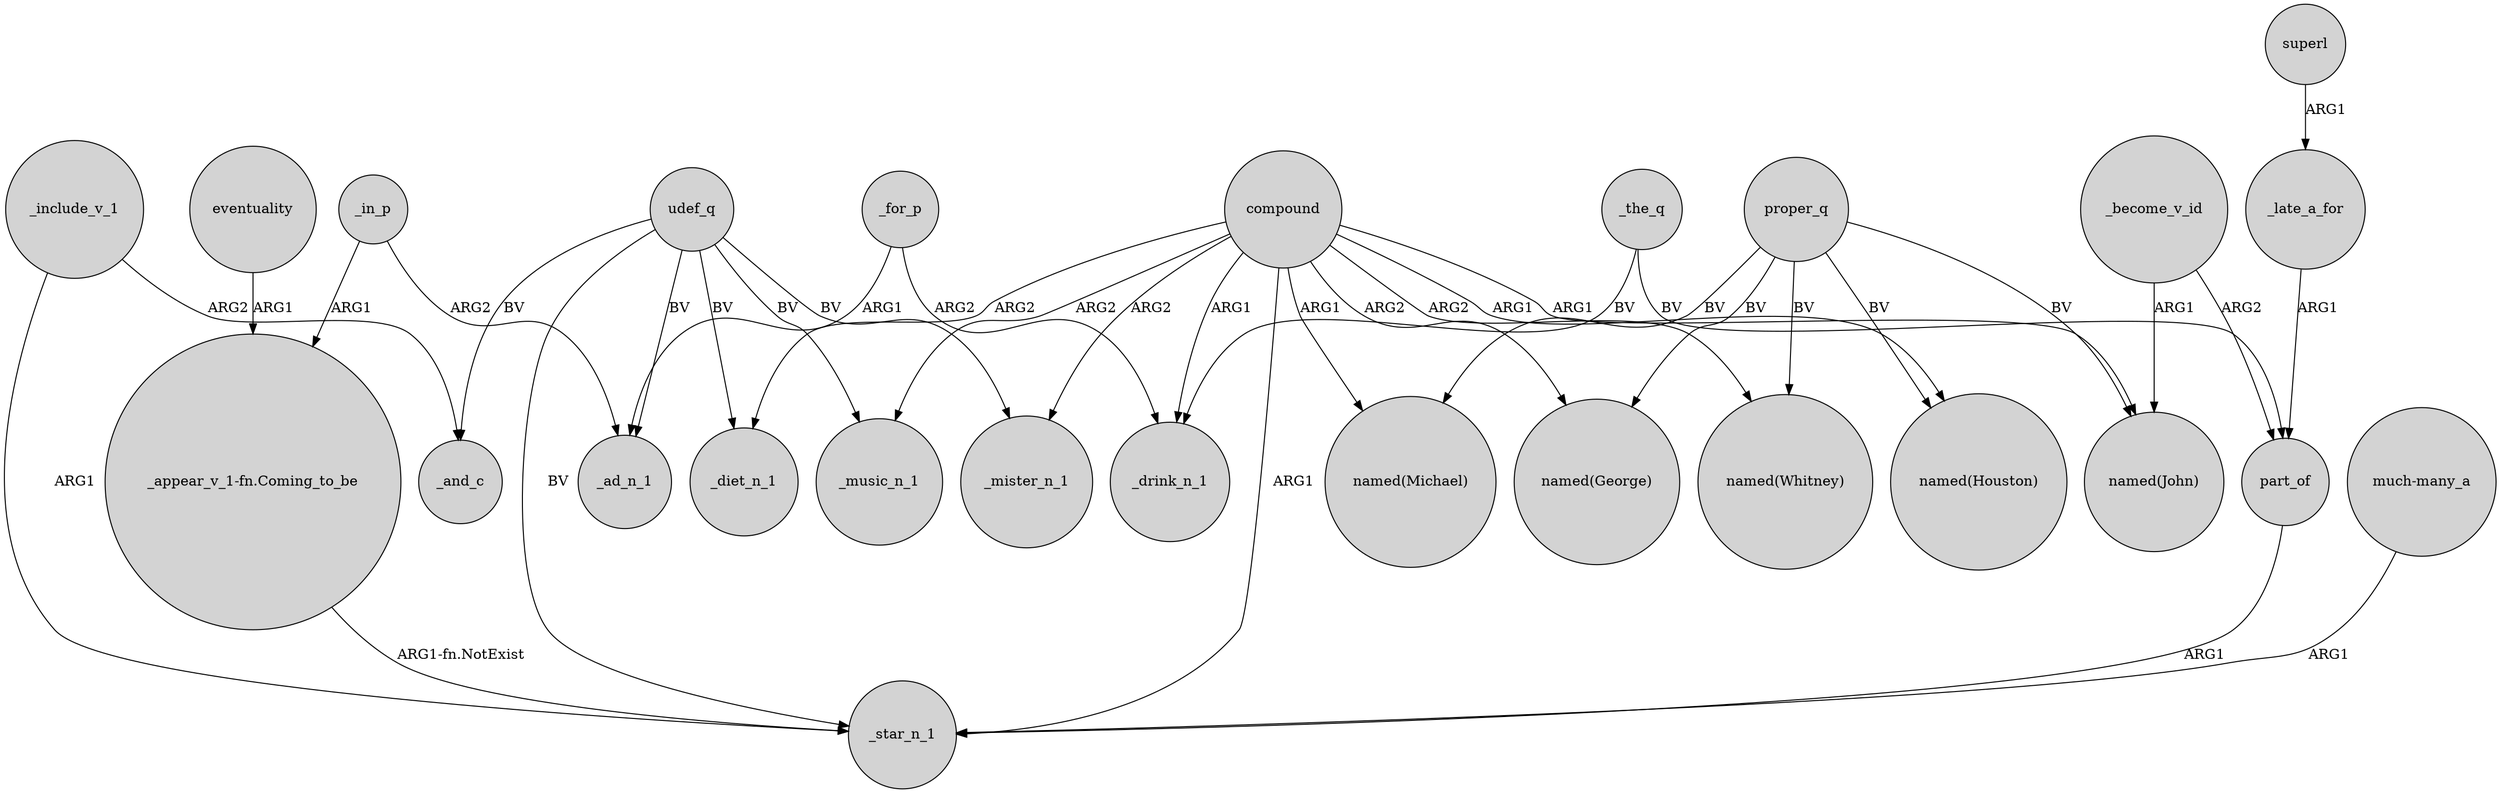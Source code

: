 digraph {
	node [shape=circle style=filled]
	_include_v_1 -> _and_c [label=ARG2]
	_become_v_id -> "named(John)" [label=ARG1]
	eventuality -> "_appear_v_1-fn.Coming_to_be" [label=ARG1]
	part_of -> _star_n_1 [label=ARG1]
	"much-many_a" -> _star_n_1 [label=ARG1]
	compound -> _mister_n_1 [label=ARG2]
	_in_p -> "_appear_v_1-fn.Coming_to_be" [label=ARG1]
	udef_q -> _mister_n_1 [label=BV]
	superl -> _late_a_for [label=ARG1]
	_late_a_for -> part_of [label=ARG1]
	compound -> "named(George)" [label=ARG2]
	"_appear_v_1-fn.Coming_to_be" -> _star_n_1 [label="ARG1-fn.NotExist"]
	_for_p -> _ad_n_1 [label=ARG1]
	_include_v_1 -> _star_n_1 [label=ARG1]
	udef_q -> _diet_n_1 [label=BV]
	proper_q -> "named(Whitney)" [label=BV]
	proper_q -> "named(Michael)" [label=BV]
	_become_v_id -> part_of [label=ARG2]
	compound -> _star_n_1 [label=ARG1]
	compound -> "named(John)" [label=ARG1]
	_for_p -> _drink_n_1 [label=ARG2]
	compound -> _music_n_1 [label=ARG2]
	_the_q -> _drink_n_1 [label=BV]
	compound -> "named(Houston)" [label=ARG1]
	_the_q -> part_of [label=BV]
	udef_q -> _ad_n_1 [label=BV]
	proper_q -> "named(George)" [label=BV]
	udef_q -> _star_n_1 [label=BV]
	proper_q -> "named(Houston)" [label=BV]
	_in_p -> _ad_n_1 [label=ARG2]
	compound -> _drink_n_1 [label=ARG1]
	compound -> "named(Whitney)" [label=ARG2]
	proper_q -> "named(John)" [label=BV]
	udef_q -> _and_c [label=BV]
	compound -> "named(Michael)" [label=ARG1]
	udef_q -> _music_n_1 [label=BV]
	compound -> _diet_n_1 [label=ARG2]
}
